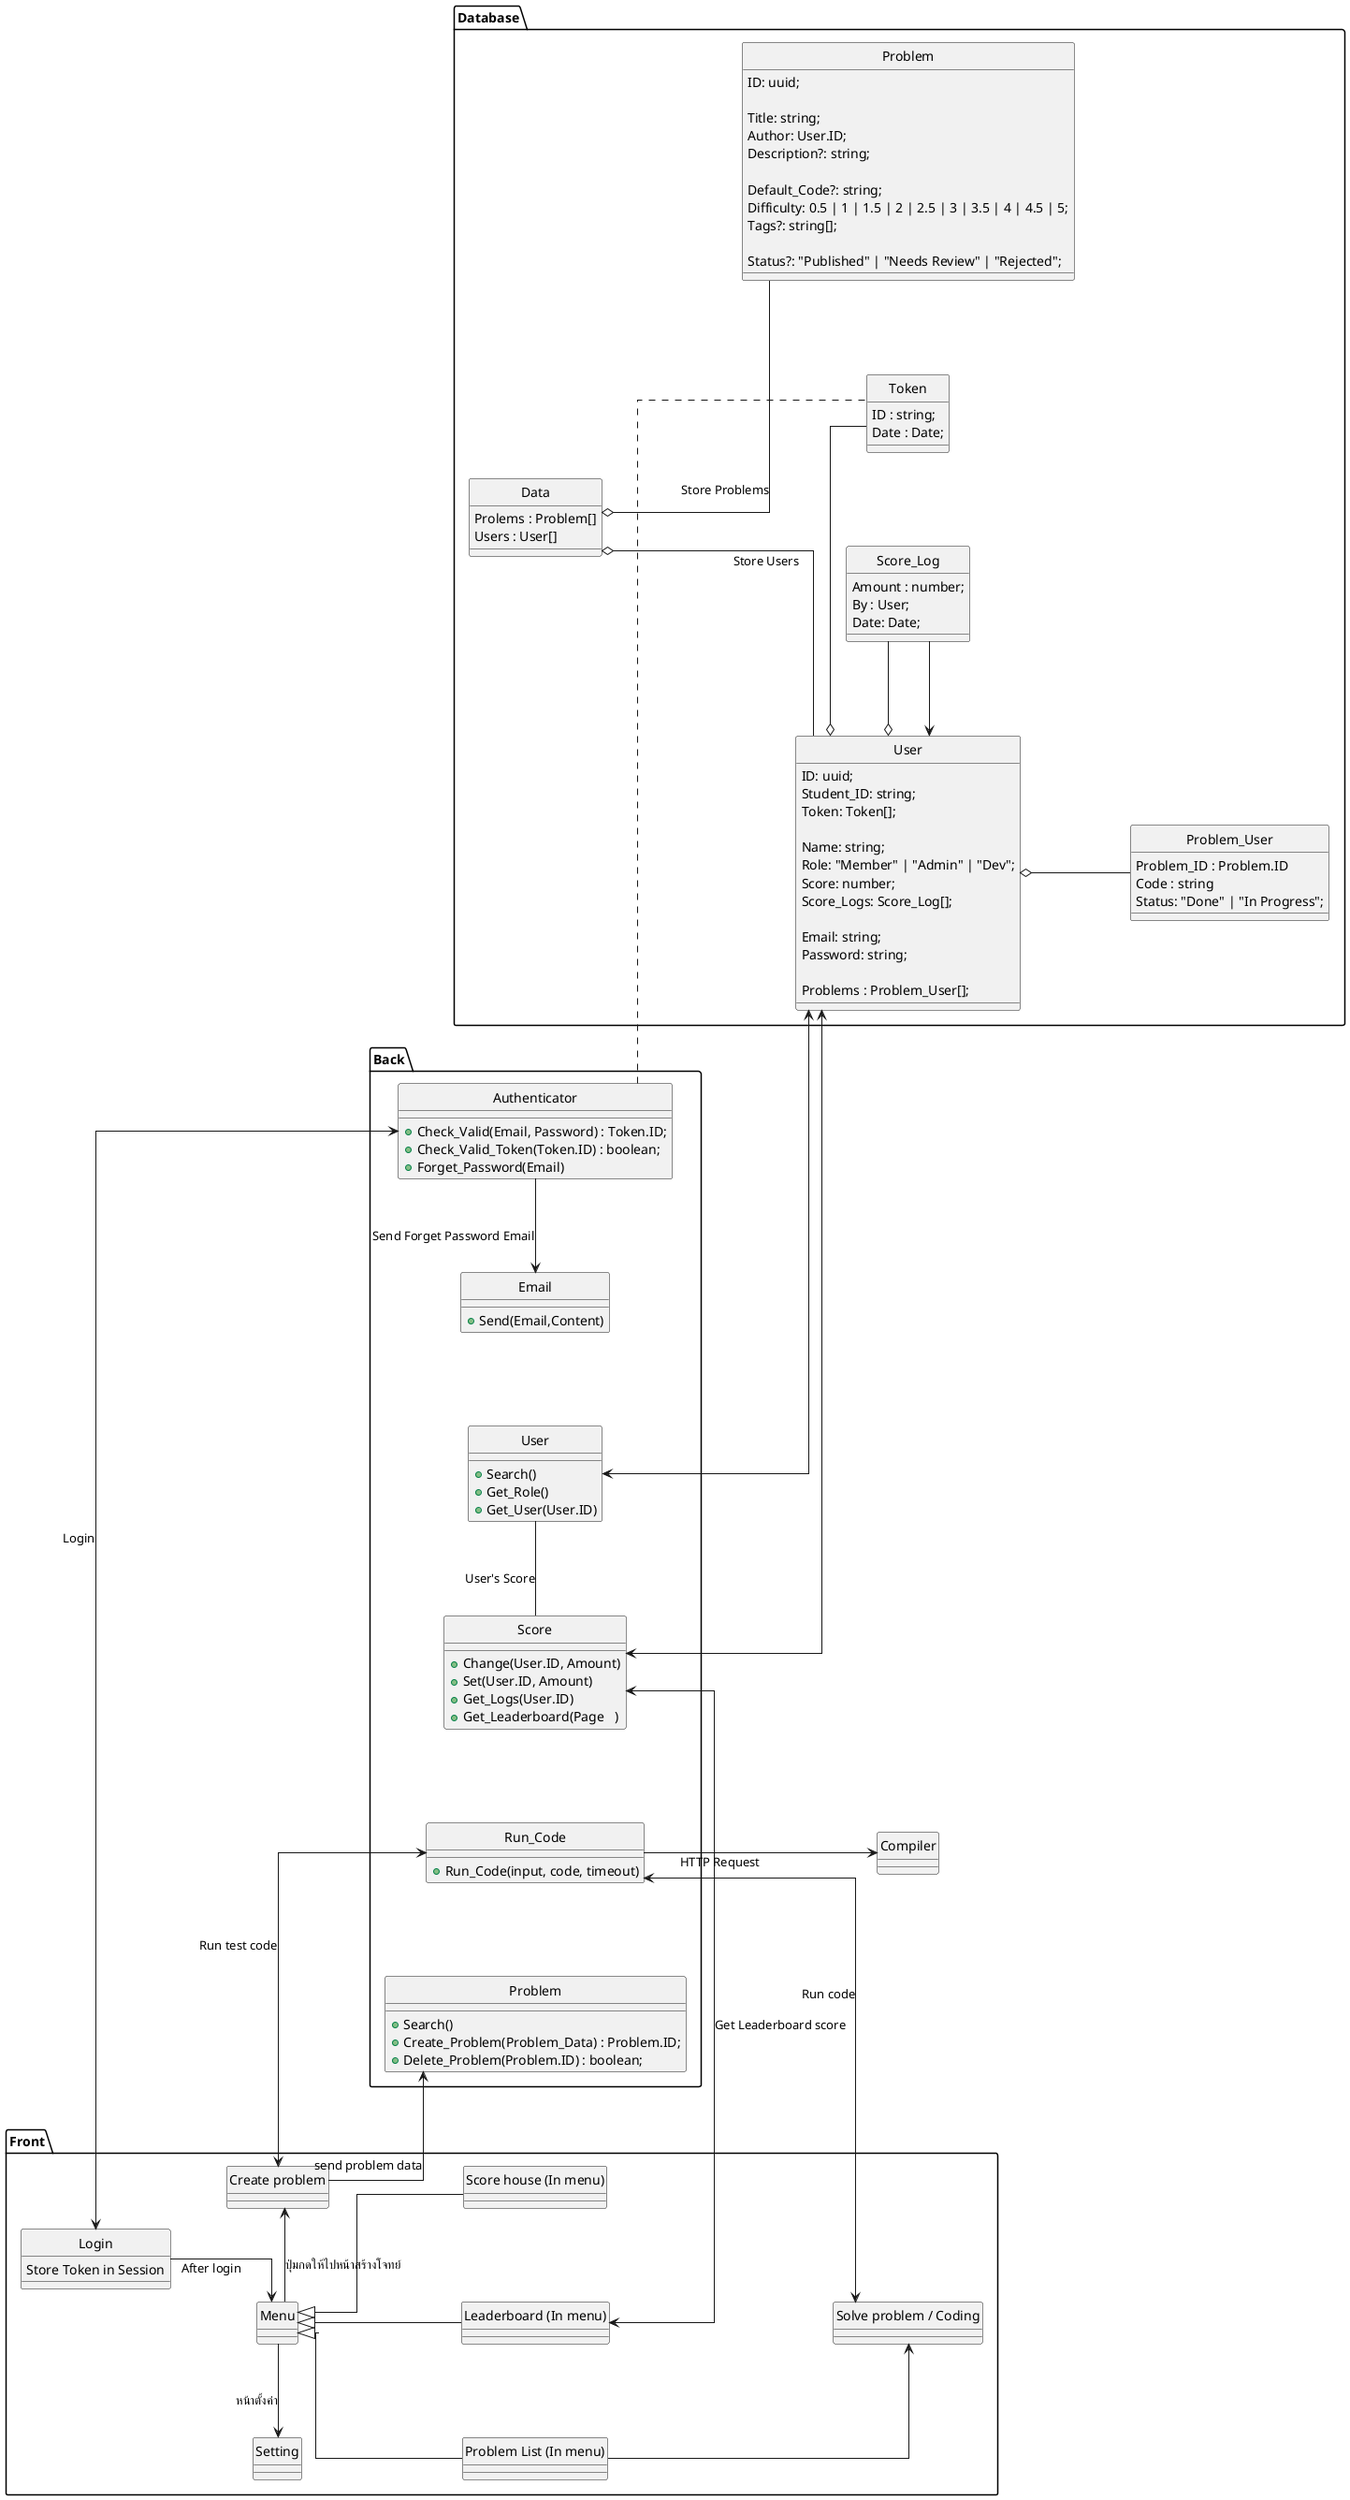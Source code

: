 @startuml global

left to right direction
hide circle
skinparam BoxPadding 50
skinparam linetype ortho
skinparam Nodesep 100

package "Front" {

     class "Login" as Front_Login {
          Store Token in Session
     }

     metaclass Menu {

     }

     Front_Login -d-> Menu : After login

     class "Problem List (In menu)" as Front_Problem {

     }

     Front_Problem -u-|> Menu

     class "Leaderboard (In menu)" as Front_Leaderboard{

     }

     Front_Leaderboard -u-|> Menu

     class "Score house (In menu)" as Front_Score{

     }

     Front_Score -u-|> Menu

     class "Solve problem / Coding" as Front_Coding{

     }

     class "Create problem" as Front_Create_Problem{

     }

     class "Setting" as Front_Setting{

     }

     Front_Problem -d-> Front_Coding
     
     Menu -l-> Front_Create_Problem : ปุ่มกดให้ไปหน้าสร้างโจทย์
     Menu -l-> Front_Setting : หน้าตั้งค่า
}

package "Back" {
     class "User" as Back_User {
          + Search()
          + Get_Role()
          + Get_User(User.ID)
     }

     class "Problem" as Back_Problem{
          + Search()
          + Create_Problem(Problem_Data) : Problem.ID;
          + Delete_Problem(Problem.ID) : boolean;
     }

     class "Score" as Back_Score {
          + Change(User.ID, Amount)
          + Set(User.ID, Amount)
          + Get_Logs(User.ID)
          + Get_Leaderboard(Page   )
     }

     class "Authenticator" as Back_Authenticator {
          + Check_Valid(Email, Password) : Token.ID;
          + Check_Valid_Token(Token.ID) : boolean;
          + Forget_Password(Email)
     }

     class "Run_Code" as Back_Run_Code{
          + Run_Code(input, code, timeout)
     }

     class "Email" as Back_Email{
          + Send(Email,Content)
     }

     Back_Authenticator -l-> Back_Email : Send Forget Password Email
     Back_Score -l- Back_User : User's Score
}

' class "Compiler" as Compiler {
     
' }

package "Database" {

     class "Data" as Data {
          Prolems : Problem[]
          Users : User[]
     }

     struct "Problem" {
          ID: uuid;

		Title: string;
		Author: User.ID;
		Description?: string;

		Default_Code?: string;
		Difficulty: 0.5 | 1 | 1.5 | 2 | 2.5 | 3 | 3.5 | 4 | 4.5 | 5;
		Tags?: string[];

          Status?: "Published" | "Needs Review" | "Rejected";
     }

     Data o-d- "Problem" : Store Problems

     class "User" as Data_Users {
          ID: uuid;
          Student_ID: string;
          Token: Token[];

		Name: string;
		Role: "Member" | "Admin" | "Dev";
          Score: number;
          Score_Logs: Score_Log[];

		Email: string;
		Password: string;

          Problems : Problem_User[];
     }

     struct Score_Log {
          Amount : number;
          By : User;
          Date: Date;
     }
     Score_Log -lo Data_Users
     Score_Log -> Data_Users

     struct Token {
          ID : string;
          Date : Date;
     }

     Token -lo Data_Users
     Data o-d- Data_Users : Store Users

     struct "Problem_User" {
          Problem_ID : Problem.ID
          Code : string
          Status: "Done" | "In Progress";
     }
     
     Data_Users o-d- "Problem_User"
}

'Front-end
Front_Login <-d-> Back_Authenticator : Login

Front_Leaderboard <-d-> Back_Score : Get Leaderboard score

Front_Create_Problem <-d-> Back_Run_Code : Run test code
Front_Create_Problem -d-> Back_Problem : send problem data

Front_Coding <-u-> Back_Run_Code : Run code

'Back-end
Back_Run_Code -d-> Compiler : HTTP Request

Back_User <-d-> Data_Users
Back_Authenticator -[dashed]- Token

Back_Score <-> Data_Users

@enduml
